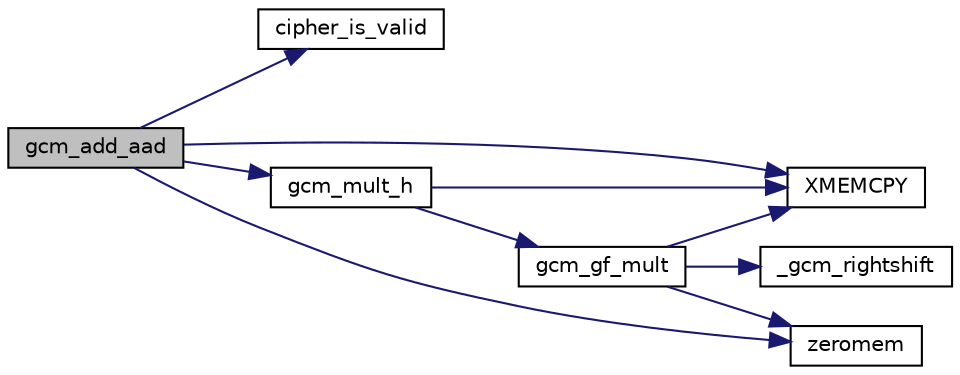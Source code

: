 digraph "gcm_add_aad"
{
 // LATEX_PDF_SIZE
  edge [fontname="Helvetica",fontsize="10",labelfontname="Helvetica",labelfontsize="10"];
  node [fontname="Helvetica",fontsize="10",shape=record];
  rankdir="LR";
  Node0 [label="gcm_add_aad",height=0.2,width=0.4,color="black", fillcolor="grey75", style="filled", fontcolor="black",tooltip="Add AAD to the GCM state."];
  Node0 -> Node1 [color="midnightblue",fontsize="10",style="solid",fontname="Helvetica"];
  Node1 [label="cipher_is_valid",height=0.2,width=0.4,color="black", fillcolor="white", style="filled",URL="$tomcrypt__cipher_8h.html#ac30eb68934c4ca07205344dc9d159221",tooltip=" "];
  Node0 -> Node2 [color="midnightblue",fontsize="10",style="solid",fontname="Helvetica"];
  Node2 [label="gcm_mult_h",height=0.2,width=0.4,color="black", fillcolor="white", style="filled",URL="$gcm__mult__h_8c.html#a198e51a3d6b56455cc781d140ebd6f6d",tooltip="GCM multiply by H."];
  Node2 -> Node3 [color="midnightblue",fontsize="10",style="solid",fontname="Helvetica"];
  Node3 [label="XMEMCPY",height=0.2,width=0.4,color="black", fillcolor="white", style="filled",URL="$tomcrypt__cfg_8h.html#a7691dd48d60d5fc6daf2fa7ec4c55e12",tooltip=" "];
  Node2 -> Node4 [color="midnightblue",fontsize="10",style="solid",fontname="Helvetica"];
  Node4 [label="gcm_gf_mult",height=0.2,width=0.4,color="black", fillcolor="white", style="filled",URL="$gcm__gf__mult_8c.html#af64448959cfcae8b0a774822f2219f47",tooltip="GCM GF multiplier (internal use only) bitserial."];
  Node4 -> Node5 [color="midnightblue",fontsize="10",style="solid",fontname="Helvetica"];
  Node5 [label="zeromem",height=0.2,width=0.4,color="black", fillcolor="white", style="filled",URL="$tomcrypt__misc_8h.html#a63b6e188713790263bfd3612fe8b398f",tooltip="Zero a block of memory."];
  Node4 -> Node3 [color="midnightblue",fontsize="10",style="solid",fontname="Helvetica"];
  Node4 -> Node6 [color="midnightblue",fontsize="10",style="solid",fontname="Helvetica"];
  Node6 [label="_gcm_rightshift",height=0.2,width=0.4,color="black", fillcolor="white", style="filled",URL="$gcm__gf__mult_8c.html#abf44db599e40033f4320e5fbc9ffd93c",tooltip=" "];
  Node0 -> Node3 [color="midnightblue",fontsize="10",style="solid",fontname="Helvetica"];
  Node0 -> Node5 [color="midnightblue",fontsize="10",style="solid",fontname="Helvetica"];
}
